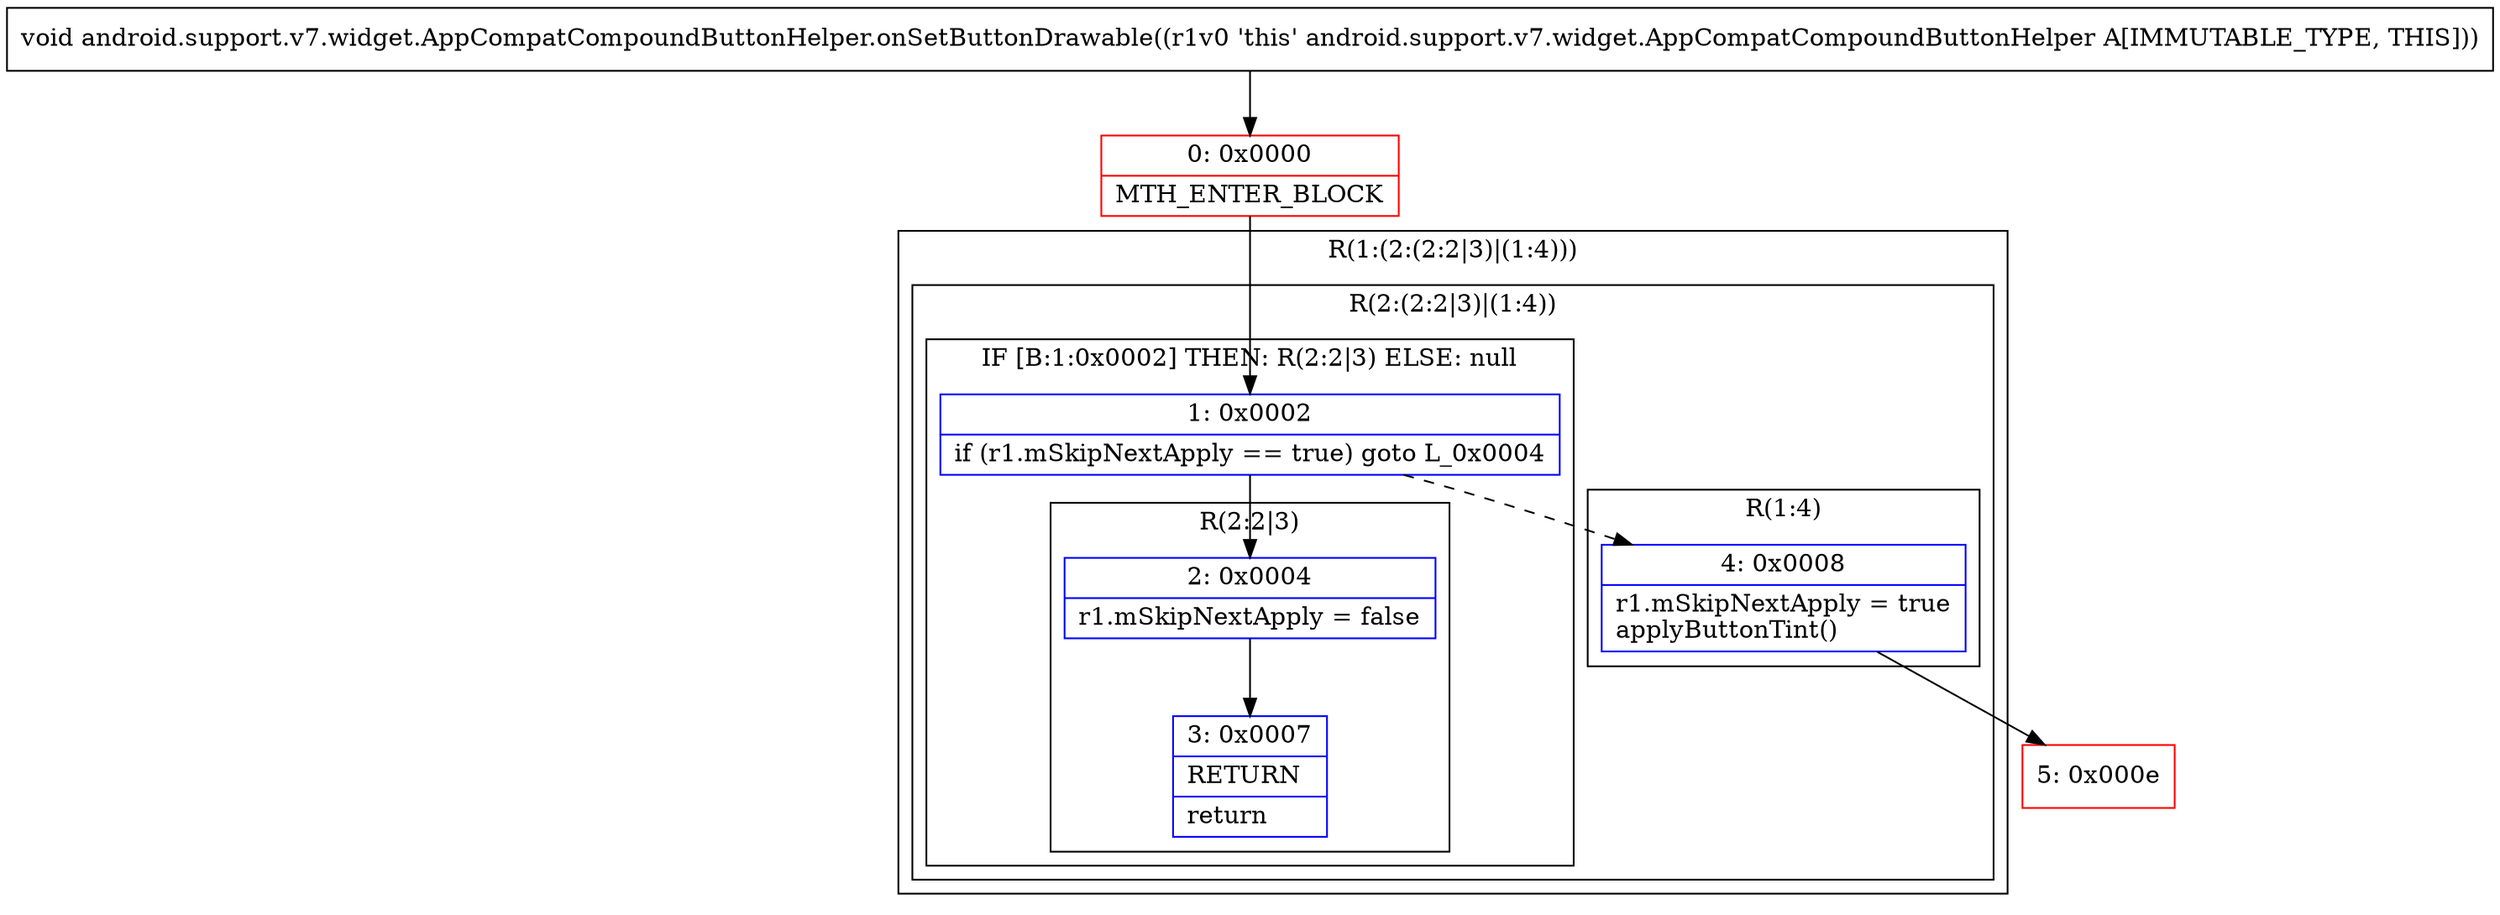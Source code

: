 digraph "CFG forandroid.support.v7.widget.AppCompatCompoundButtonHelper.onSetButtonDrawable()V" {
subgraph cluster_Region_23020440 {
label = "R(1:(2:(2:2|3)|(1:4)))";
node [shape=record,color=blue];
subgraph cluster_Region_1699227623 {
label = "R(2:(2:2|3)|(1:4))";
node [shape=record,color=blue];
subgraph cluster_IfRegion_2060966392 {
label = "IF [B:1:0x0002] THEN: R(2:2|3) ELSE: null";
node [shape=record,color=blue];
Node_1 [shape=record,label="{1\:\ 0x0002|if (r1.mSkipNextApply == true) goto L_0x0004\l}"];
subgraph cluster_Region_1959051929 {
label = "R(2:2|3)";
node [shape=record,color=blue];
Node_2 [shape=record,label="{2\:\ 0x0004|r1.mSkipNextApply = false\l}"];
Node_3 [shape=record,label="{3\:\ 0x0007|RETURN\l|return\l}"];
}
}
subgraph cluster_Region_268180506 {
label = "R(1:4)";
node [shape=record,color=blue];
Node_4 [shape=record,label="{4\:\ 0x0008|r1.mSkipNextApply = true\lapplyButtonTint()\l}"];
}
}
}
Node_0 [shape=record,color=red,label="{0\:\ 0x0000|MTH_ENTER_BLOCK\l}"];
Node_5 [shape=record,color=red,label="{5\:\ 0x000e}"];
MethodNode[shape=record,label="{void android.support.v7.widget.AppCompatCompoundButtonHelper.onSetButtonDrawable((r1v0 'this' android.support.v7.widget.AppCompatCompoundButtonHelper A[IMMUTABLE_TYPE, THIS])) }"];
MethodNode -> Node_0;
Node_1 -> Node_2;
Node_1 -> Node_4[style=dashed];
Node_2 -> Node_3;
Node_4 -> Node_5;
Node_0 -> Node_1;
}

